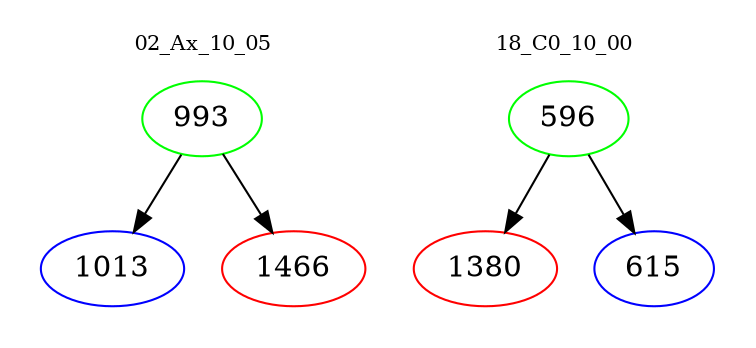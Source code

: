 digraph{
subgraph cluster_0 {
color = white
label = "02_Ax_10_05";
fontsize=10;
T0_993 [label="993", color="green"]
T0_993 -> T0_1013 [color="black"]
T0_1013 [label="1013", color="blue"]
T0_993 -> T0_1466 [color="black"]
T0_1466 [label="1466", color="red"]
}
subgraph cluster_1 {
color = white
label = "18_C0_10_00";
fontsize=10;
T1_596 [label="596", color="green"]
T1_596 -> T1_1380 [color="black"]
T1_1380 [label="1380", color="red"]
T1_596 -> T1_615 [color="black"]
T1_615 [label="615", color="blue"]
}
}
